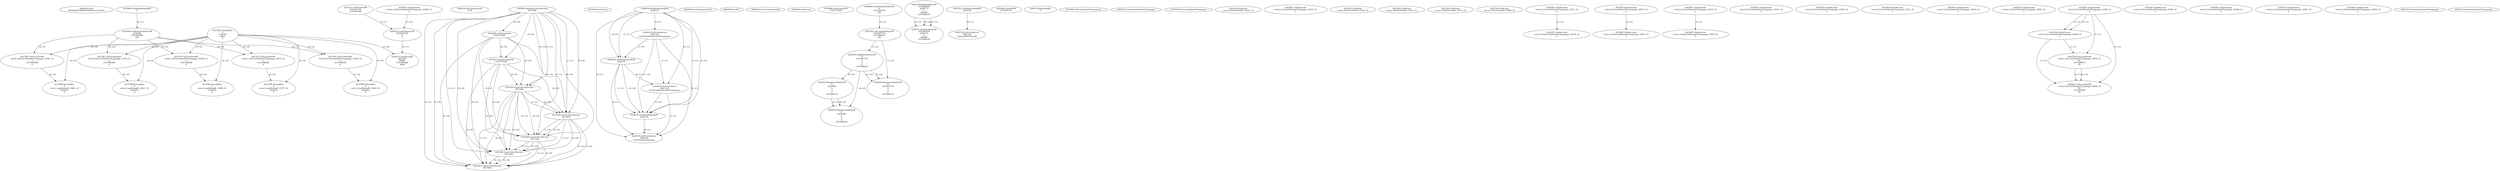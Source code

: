 // Global SCDG with merge call
digraph {
	0 [label="6850628.main
00050d42d5ff38d9eddbedc431dc283e"]
	1 [label="4254480.GetModuleHandleW
0"]
	2 [label="6844434.SetThreadLocale
1024"]
	3 [label="4243965.InitializeCriticalSection
6917004"]
	4 [label="4243979.GetVersion
"]
	5 [label="4244018.GetModuleHandleW
4244120"]
	6 [label="4244024.GetProcAddress
9441320
GetThreadPreferredUILanguages"]
	5 -> 6 [label="(0-->1)"]
	7 [label="4244044.GetModuleHandleW
4244120"]
	5 -> 7 [label="(1-->1)"]
	5 -> 7 [label="(0-->0)"]
	6 -> 7 [label="(1-->0)"]
	8 [label="4244050.GetProcAddress
9441320
SetThreadPreferredUILanguages"]
	5 -> 8 [label="(0-->1)"]
	6 -> 8 [label="(1-->1)"]
	7 -> 8 [label="(0-->1)"]
	9 [label="4244070.GetModuleHandleW
4244120"]
	5 -> 9 [label="(1-->1)"]
	7 -> 9 [label="(1-->1)"]
	5 -> 9 [label="(0-->0)"]
	6 -> 9 [label="(1-->0)"]
	7 -> 9 [label="(0-->0)"]
	8 -> 9 [label="(1-->0)"]
	10 [label="4244076.GetProcAddress
9441320
GetThreadUILanguage"]
	5 -> 10 [label="(0-->1)"]
	6 -> 10 [label="(1-->1)"]
	7 -> 10 [label="(0-->1)"]
	8 -> 10 [label="(1-->1)"]
	9 -> 10 [label="(0-->1)"]
	11 [label="4250188.GetSystemInfo
2147417660"]
	3 -> 11 [label="(0-->0)"]
	12 [label="6844540.GetCommandLineW
"]
	13 [label="4214413.GetStartupInfoW
2147417624"]
	3 -> 13 [label="(0-->0)"]
	11 -> 13 [label="(0-->0)"]
	14 [label="6844560.GetACP
"]
	15 [label="6844580.GetCurrentThreadId
"]
	16 [label="4250204.GetVersion
"]
	17 [label="4276690.GetVersionExW
2147417420"]
	18 [label="4243306.GetModuleFileNameW
4194304
2147408904
522"]
	1 -> 18 [label="(0-->1)"]
	19 [label="4248064.GetModuleFileNameW
0
2147408370
261"]
	20 [label="4215383.VirtualAlloc
0
1310704
4096
4"]
	21 [label="4246338.RegOpenKeyExW
2147483649
4246772
0
983065
2147408236"]
	22 [label="4245741.GetModuleHandleW
4246160"]
	23 [label="4245758.GetProcAddress
9441320
GetLongPathNameW"]
	22 -> 23 [label="(0-->1)"]
	24 [label="4245785.GetLongPathNameW
2147407710
2147406542
261"]
	19 -> 24 [label="(3-->3)"]
	25 [label="4245683.CharNextW
2147407716"]
	26 [label="4246556.RegQueryValueExW
0
2147407710
0
0
0
2147408232"]
	24 -> 26 [label="(1-->2)"]
	27 [label="4246635.RegQueryValueExW
0
4247000
0
0
0
2147408232"]
	26 -> 27 [label="(6-->6)"]
	28 [label="4246722.RegCloseKey
0"]
	29 [label="4247883.GetUserDefaultUILanguage
"]
	30 [label="4245418.EnterCriticalSection
6917004"]
	3 -> 30 [label="(1-->1)"]
	3 -> 30 [label="(0-->0)"]
	11 -> 30 [label="(0-->0)"]
	13 -> 30 [label="(0-->0)"]
	31 [label="4245454.LeaveCriticalSection
6917004"]
	3 -> 31 [label="(1-->1)"]
	30 -> 31 [label="(1-->1)"]
	3 -> 31 [label="(0-->0)"]
	11 -> 31 [label="(0-->0)"]
	13 -> 31 [label="(0-->0)"]
	30 -> 31 [label="(0-->0)"]
	32 [label="4247923.GetSystemDefaultUILanguage
"]
	33 [label="4245469.LeaveCriticalSection
6917004"]
	3 -> 33 [label="(1-->1)"]
	30 -> 33 [label="(1-->1)"]
	31 -> 33 [label="(1-->1)"]
	3 -> 33 [label="(0-->0)"]
	11 -> 33 [label="(0-->0)"]
	13 -> 33 [label="(0-->0)"]
	30 -> 33 [label="(0-->0)"]
	31 -> 33 [label="(0-->0)"]
	34 [label="4245487.IsValidLocale
retval_GetSystemDefaultUILanguage_32948_32
2"]
	35 [label="4245580.EnterCriticalSection
6917004"]
	3 -> 35 [label="(1-->1)"]
	30 -> 35 [label="(1-->1)"]
	31 -> 35 [label="(1-->1)"]
	33 -> 35 [label="(1-->1)"]
	3 -> 35 [label="(0-->0)"]
	11 -> 35 [label="(0-->0)"]
	13 -> 35 [label="(0-->0)"]
	30 -> 35 [label="(0-->0)"]
	31 -> 35 [label="(0-->0)"]
	33 -> 35 [label="(0-->0)"]
	36 [label="4245621.LeaveCriticalSection
6917004"]
	3 -> 36 [label="(1-->1)"]
	30 -> 36 [label="(1-->1)"]
	31 -> 36 [label="(1-->1)"]
	33 -> 36 [label="(1-->1)"]
	35 -> 36 [label="(1-->1)"]
	3 -> 36 [label="(0-->0)"]
	11 -> 36 [label="(0-->0)"]
	13 -> 36 [label="(0-->0)"]
	30 -> 36 [label="(0-->0)"]
	31 -> 36 [label="(0-->0)"]
	33 -> 36 [label="(0-->0)"]
	35 -> 36 [label="(0-->0)"]
	37 [label="4247558.GetUserDefaultUILanguage
"]
	38 [label="4247567.GetLocaleInfoW
retval_GetUserDefaultUILanguage_33102_32
3
2147408268
4"]
	18 -> 38 [label="(0-->2)"]
	20 -> 38 [label="(4-->4)"]
	39 [label="4247247.FindFirstFileW
3224341740
2147407640"]
	40 [label="4247263.FindClose
retval_FindFirstFileW_33323_32"]
	41 [label="4248145.LoadLibraryExW
3224341740
0
2"]
	39 -> 41 [label="(1-->1)"]
	34 -> 41 [label="(2-->3)"]
	42 [label="4250073.LoadStringW
9441340
65485
2147409468
4096"]
	41 -> 42 [label="(0-->1)"]
	20 -> 42 [label="(3-->4)"]
	43 [label="4215588.VirtualAlloc
0
retval_LoadStringW_33421_32
1052672
4"]
	20 -> 43 [label="(4-->4)"]
	38 -> 43 [label="(4-->4)"]
	44 [label="4245487.IsValidLocale
retval_GetUserDefaultUILanguage_32915_32
2"]
	45 [label="4247567.GetLocaleInfoW
retval_GetUserDefaultUILanguage_33340_32
3
2147408268
4"]
	18 -> 45 [label="(0-->2)"]
	20 -> 45 [label="(4-->4)"]
	46 [label="4247263.FindClose
retval_FindFirstFileW_33350_32"]
	47 [label="4215588.VirtualAlloc
0
retval_LoadStringW_33480_32
1052672
4"]
	20 -> 47 [label="(4-->4)"]
	45 -> 47 [label="(4-->4)"]
	48 [label="4246676.RegQueryValueExW
0
4247000
0
0
0
2147408232"]
	27 -> 48 [label="(2-->2)"]
	26 -> 48 [label="(6-->6)"]
	27 -> 48 [label="(6-->6)"]
	49 [label="4247567.GetLocaleInfoW
retval_GetUserDefaultUILanguage_33341_32
3
2147408268
4"]
	18 -> 49 [label="(0-->2)"]
	20 -> 49 [label="(4-->4)"]
	50 [label="4247263.FindClose
retval_FindFirstFileW_33351_32"]
	51 [label="4215588.VirtualAlloc
0
retval_LoadStringW_33481_32
1052672
4"]
	20 -> 51 [label="(4-->4)"]
	49 -> 51 [label="(4-->4)"]
	52 [label="4247567.GetLocaleInfoW
retval_GetUserDefaultUILanguage_33342_32
3
2147408268
4"]
	18 -> 52 [label="(0-->2)"]
	20 -> 52 [label="(4-->4)"]
	53 [label="4247263.FindClose
retval_FindFirstFileW_33352_32"]
	54 [label="4215588.VirtualAlloc
0
retval_LoadStringW_33482_32
1052672
4"]
	20 -> 54 [label="(4-->4)"]
	52 -> 54 [label="(4-->4)"]
	55 [label="4246372.RegOpenKeyExW
2147483650
4246772
0
983065
2147408236"]
	21 -> 55 [label="(2-->2)"]
	21 -> 55 [label="(4-->4)"]
	21 -> 55 [label="(5-->5)"]
	56 [label="4246599.RegQueryValueExW
0
2147407710
0
0
0
2147408232"]
	24 -> 56 [label="(1-->2)"]
	26 -> 56 [label="(2-->2)"]
	26 -> 56 [label="(6-->6)"]
	57 [label="4247567.GetLocaleInfoW
retval_GetUserDefaultUILanguage_33410_32
3
2147408268
4"]
	18 -> 57 [label="(0-->2)"]
	20 -> 57 [label="(4-->4)"]
	58 [label="4247263.FindClose
retval_FindFirstFileW_33699_32"]
	59 [label="4215588.VirtualAlloc
0
retval_LoadStringW_33727_32
1052672
4"]
	20 -> 59 [label="(4-->4)"]
	57 -> 59 [label="(4-->4)"]
	60 [label="4245487.IsValidLocale
retval_GetUserDefaultUILanguage_32911_32
2"]
	61 [label="4245487.IsValidLocale
retval_GetUserDefaultUILanguage_32912_32
2"]
	62 [label="4245487.IsValidLocale
retval_GetUserDefaultUILanguage_32913_32
2"]
	63 [label="4245487.IsValidLocale
retval_GetUserDefaultUILanguage_32914_32
2"]
	64 [label="4245487.IsValidLocale
retval_GetUserDefaultUILanguage_32930_32
2"]
	65 [label="4245487.IsValidLocale
retval_GetUserDefaultUILanguage_32931_32
2"]
	66 [label="4245487.IsValidLocale
retval_GetUserDefaultUILanguage_32942_32
2"]
	67 [label="4245487.IsValidLocale
retval_GetUserDefaultUILanguage_32943_32
2"]
	68 [label="4245487.IsValidLocale
retval_GetUserDefaultUILanguage_32944_32
2"]
	69 [label="4245487.IsValidLocale
retval_GetUserDefaultUILanguage_32945_32
2"]
	70 [label="4245487.IsValidLocale
retval_GetUserDefaultUILanguage_32946_32
2"]
	71 [label="4245487.IsValidLocale
retval_GetSystemDefaultUILanguage_32947_32
2"]
	72 [label="4245487.IsValidLocale
retval_GetSystemDefaultUILanguage_32949_32
2"]
	73 [label="4245487.IsValidLocale
retval_GetSystemDefaultUILanguage_32972_32
2"]
	60 -> 73 [label="(2-->2)"]
	74 [label="4245487.IsValidLocale
retval_GetSystemDefaultUILanguage_32973_32
2"]
	61 -> 74 [label="(2-->2)"]
	75 [label="4245487.IsValidLocale
retval_GetSystemDefaultUILanguage_32974_32
2"]
	62 -> 75 [label="(2-->2)"]
	76 [label="4244766.IsValidLocale
retval_GetUserDefaultUILanguage_32944_32
2"]
	68 -> 76 [label="(1-->1)"]
	68 -> 76 [label="(2-->2)"]
	77 [label="4244794.GetLocaleInfoW
retval_GetUserDefaultUILanguage_32944_32
89
2147408070
85"]
	68 -> 77 [label="(1-->1)"]
	76 -> 77 [label="(1-->1)"]
	78 [label="4244811.GetLocaleInfoW
retval_GetUserDefaultUILanguage_32944_32
90
2147407900
85"]
	68 -> 78 [label="(1-->1)"]
	76 -> 78 [label="(1-->1)"]
	77 -> 78 [label="(1-->1)"]
	77 -> 78 [label="(4-->4)"]
	79 [label="4245525.GetSystemDefaultUILanguage
"]
	80 [label="4245552.GetSystemDefaultUILanguage
"]
}
